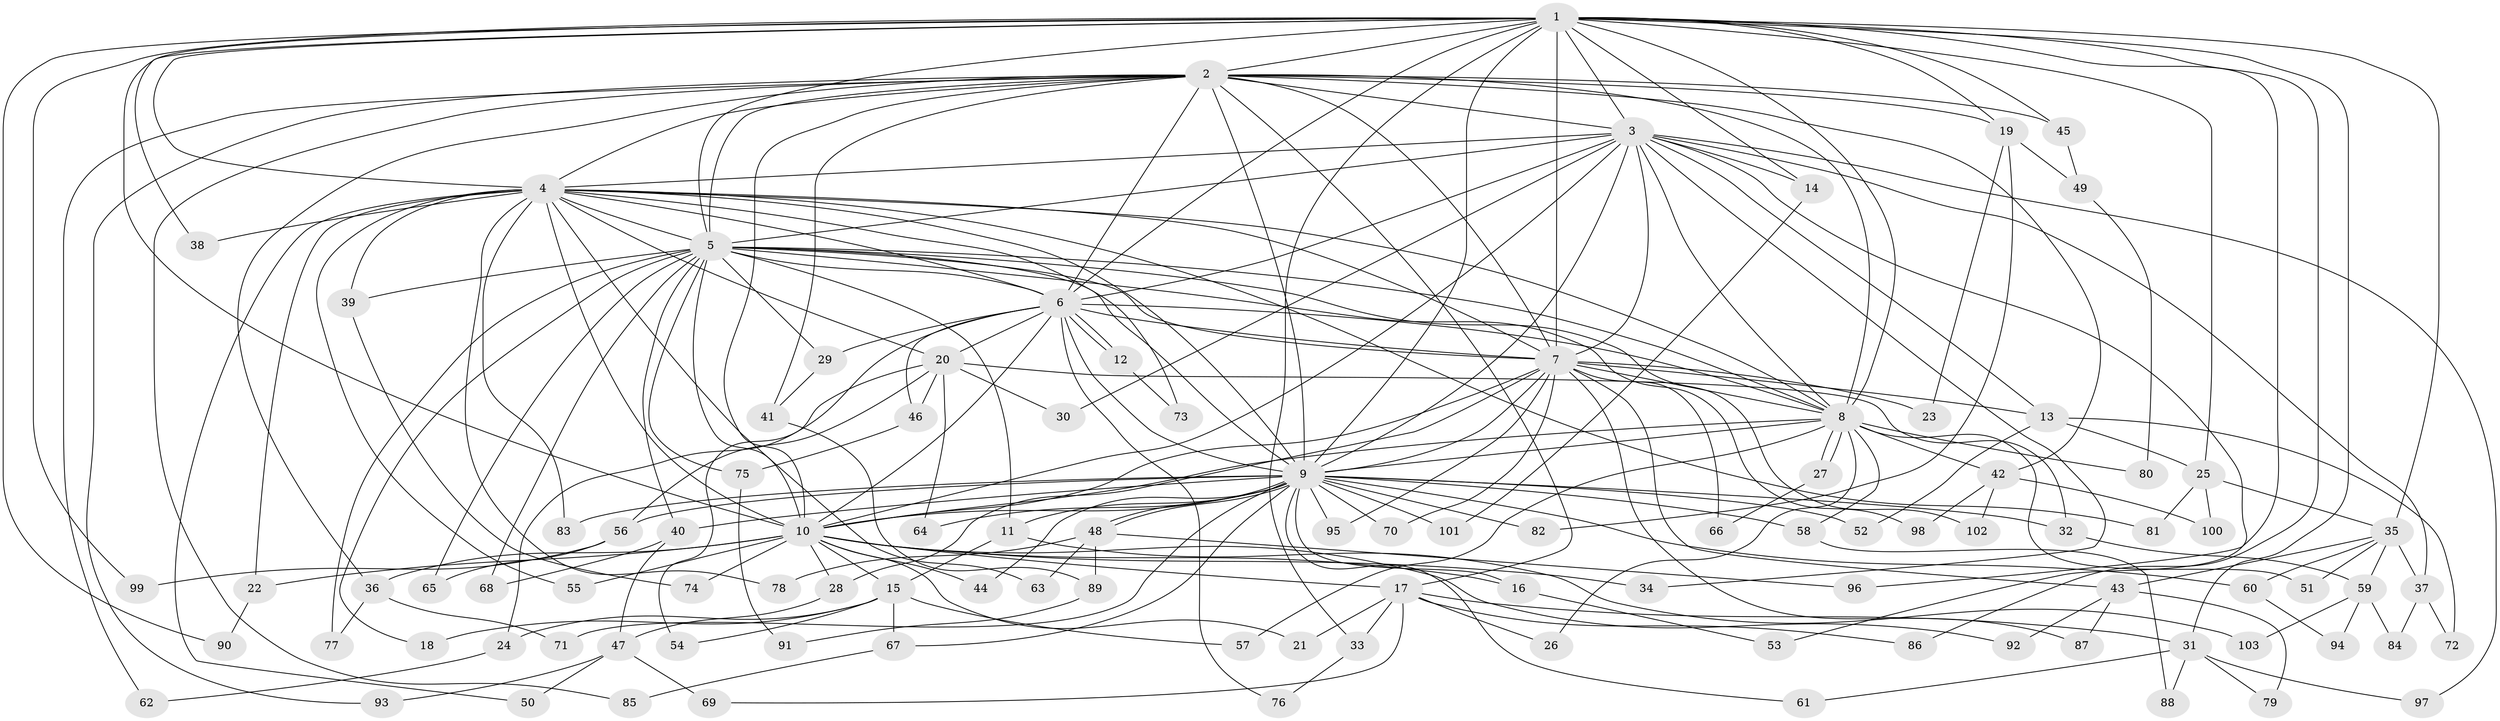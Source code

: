 // coarse degree distribution, {17: 0.016129032258064516, 35: 0.016129032258064516, 18: 0.016129032258064516, 14: 0.016129032258064516, 15: 0.016129032258064516, 12: 0.016129032258064516, 10: 0.016129032258064516, 2: 0.5161290322580645, 6: 0.04838709677419355, 3: 0.1774193548387097, 8: 0.04838709677419355, 4: 0.03225806451612903, 5: 0.04838709677419355, 1: 0.016129032258064516}
// Generated by graph-tools (version 1.1) at 2025/49/03/04/25 22:49:51]
// undirected, 103 vertices, 231 edges
graph export_dot {
  node [color=gray90,style=filled];
  1;
  2;
  3;
  4;
  5;
  6;
  7;
  8;
  9;
  10;
  11;
  12;
  13;
  14;
  15;
  16;
  17;
  18;
  19;
  20;
  21;
  22;
  23;
  24;
  25;
  26;
  27;
  28;
  29;
  30;
  31;
  32;
  33;
  34;
  35;
  36;
  37;
  38;
  39;
  40;
  41;
  42;
  43;
  44;
  45;
  46;
  47;
  48;
  49;
  50;
  51;
  52;
  53;
  54;
  55;
  56;
  57;
  58;
  59;
  60;
  61;
  62;
  63;
  64;
  65;
  66;
  67;
  68;
  69;
  70;
  71;
  72;
  73;
  74;
  75;
  76;
  77;
  78;
  79;
  80;
  81;
  82;
  83;
  84;
  85;
  86;
  87;
  88;
  89;
  90;
  91;
  92;
  93;
  94;
  95;
  96;
  97;
  98;
  99;
  100;
  101;
  102;
  103;
  1 -- 2;
  1 -- 3;
  1 -- 4;
  1 -- 5;
  1 -- 6;
  1 -- 7;
  1 -- 8;
  1 -- 9;
  1 -- 10;
  1 -- 14;
  1 -- 19;
  1 -- 25;
  1 -- 31;
  1 -- 33;
  1 -- 35;
  1 -- 38;
  1 -- 45;
  1 -- 86;
  1 -- 90;
  1 -- 96;
  1 -- 99;
  2 -- 3;
  2 -- 4;
  2 -- 5;
  2 -- 6;
  2 -- 7;
  2 -- 8;
  2 -- 9;
  2 -- 10;
  2 -- 17;
  2 -- 19;
  2 -- 36;
  2 -- 41;
  2 -- 42;
  2 -- 45;
  2 -- 62;
  2 -- 85;
  2 -- 93;
  3 -- 4;
  3 -- 5;
  3 -- 6;
  3 -- 7;
  3 -- 8;
  3 -- 9;
  3 -- 10;
  3 -- 13;
  3 -- 14;
  3 -- 30;
  3 -- 34;
  3 -- 37;
  3 -- 53;
  3 -- 97;
  4 -- 5;
  4 -- 6;
  4 -- 7;
  4 -- 8;
  4 -- 9;
  4 -- 10;
  4 -- 20;
  4 -- 22;
  4 -- 38;
  4 -- 39;
  4 -- 50;
  4 -- 55;
  4 -- 63;
  4 -- 73;
  4 -- 78;
  4 -- 81;
  4 -- 83;
  5 -- 6;
  5 -- 7;
  5 -- 8;
  5 -- 9;
  5 -- 10;
  5 -- 11;
  5 -- 18;
  5 -- 29;
  5 -- 39;
  5 -- 40;
  5 -- 65;
  5 -- 68;
  5 -- 75;
  5 -- 77;
  5 -- 98;
  5 -- 102;
  6 -- 7;
  6 -- 8;
  6 -- 9;
  6 -- 10;
  6 -- 12;
  6 -- 12;
  6 -- 20;
  6 -- 29;
  6 -- 46;
  6 -- 54;
  6 -- 76;
  7 -- 8;
  7 -- 9;
  7 -- 10;
  7 -- 13;
  7 -- 23;
  7 -- 28;
  7 -- 43;
  7 -- 66;
  7 -- 70;
  7 -- 87;
  7 -- 95;
  8 -- 9;
  8 -- 10;
  8 -- 26;
  8 -- 27;
  8 -- 27;
  8 -- 42;
  8 -- 51;
  8 -- 57;
  8 -- 58;
  8 -- 80;
  9 -- 10;
  9 -- 11;
  9 -- 16;
  9 -- 32;
  9 -- 40;
  9 -- 44;
  9 -- 48;
  9 -- 48;
  9 -- 52;
  9 -- 56;
  9 -- 58;
  9 -- 60;
  9 -- 61;
  9 -- 64;
  9 -- 67;
  9 -- 70;
  9 -- 71;
  9 -- 82;
  9 -- 83;
  9 -- 95;
  9 -- 101;
  10 -- 15;
  10 -- 16;
  10 -- 17;
  10 -- 21;
  10 -- 22;
  10 -- 28;
  10 -- 34;
  10 -- 36;
  10 -- 44;
  10 -- 55;
  10 -- 74;
  10 -- 92;
  11 -- 15;
  11 -- 103;
  12 -- 73;
  13 -- 25;
  13 -- 52;
  13 -- 72;
  14 -- 101;
  15 -- 18;
  15 -- 24;
  15 -- 54;
  15 -- 57;
  15 -- 67;
  16 -- 53;
  17 -- 21;
  17 -- 26;
  17 -- 31;
  17 -- 33;
  17 -- 69;
  17 -- 86;
  19 -- 23;
  19 -- 49;
  19 -- 82;
  20 -- 24;
  20 -- 30;
  20 -- 32;
  20 -- 46;
  20 -- 56;
  20 -- 64;
  22 -- 90;
  24 -- 62;
  25 -- 35;
  25 -- 81;
  25 -- 100;
  27 -- 66;
  28 -- 47;
  29 -- 41;
  31 -- 61;
  31 -- 79;
  31 -- 88;
  31 -- 97;
  32 -- 59;
  33 -- 76;
  35 -- 37;
  35 -- 43;
  35 -- 51;
  35 -- 59;
  35 -- 60;
  36 -- 71;
  36 -- 77;
  37 -- 72;
  37 -- 84;
  39 -- 74;
  40 -- 47;
  40 -- 68;
  41 -- 89;
  42 -- 98;
  42 -- 100;
  42 -- 102;
  43 -- 79;
  43 -- 87;
  43 -- 92;
  45 -- 49;
  46 -- 75;
  47 -- 50;
  47 -- 69;
  47 -- 93;
  48 -- 63;
  48 -- 78;
  48 -- 89;
  48 -- 96;
  49 -- 80;
  56 -- 65;
  56 -- 99;
  58 -- 88;
  59 -- 84;
  59 -- 94;
  59 -- 103;
  60 -- 94;
  67 -- 85;
  75 -- 91;
  89 -- 91;
}
